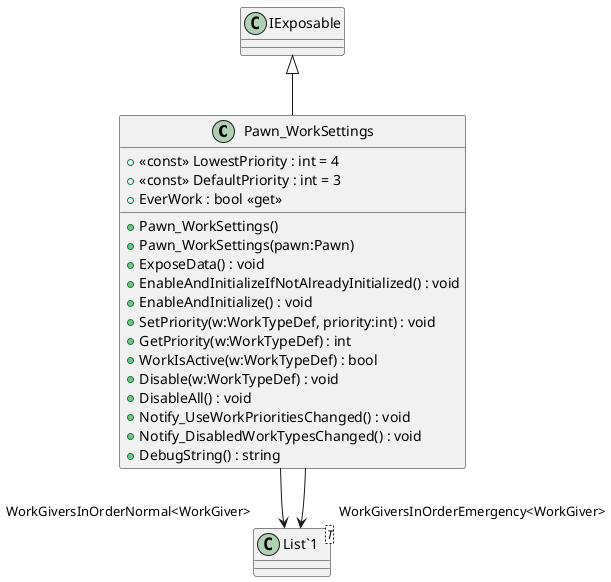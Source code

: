 @startuml
class Pawn_WorkSettings {
    + <<const>> LowestPriority : int = 4
    + <<const>> DefaultPriority : int = 3
    + EverWork : bool <<get>>
    + Pawn_WorkSettings()
    + Pawn_WorkSettings(pawn:Pawn)
    + ExposeData() : void
    + EnableAndInitializeIfNotAlreadyInitialized() : void
    + EnableAndInitialize() : void
    + SetPriority(w:WorkTypeDef, priority:int) : void
    + GetPriority(w:WorkTypeDef) : int
    + WorkIsActive(w:WorkTypeDef) : bool
    + Disable(w:WorkTypeDef) : void
    + DisableAll() : void
    + Notify_UseWorkPrioritiesChanged() : void
    + Notify_DisabledWorkTypesChanged() : void
    + DebugString() : string
}
class "List`1"<T> {
}
IExposable <|-- Pawn_WorkSettings
Pawn_WorkSettings --> "WorkGiversInOrderNormal<WorkGiver>" "List`1"
Pawn_WorkSettings --> "WorkGiversInOrderEmergency<WorkGiver>" "List`1"
@enduml
